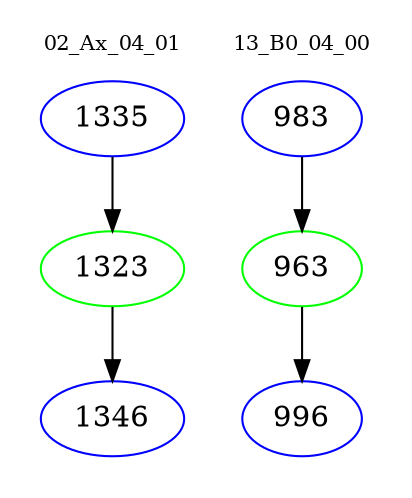 digraph{
subgraph cluster_0 {
color = white
label = "02_Ax_04_01";
fontsize=10;
T0_1335 [label="1335", color="blue"]
T0_1335 -> T0_1323 [color="black"]
T0_1323 [label="1323", color="green"]
T0_1323 -> T0_1346 [color="black"]
T0_1346 [label="1346", color="blue"]
}
subgraph cluster_1 {
color = white
label = "13_B0_04_00";
fontsize=10;
T1_983 [label="983", color="blue"]
T1_983 -> T1_963 [color="black"]
T1_963 [label="963", color="green"]
T1_963 -> T1_996 [color="black"]
T1_996 [label="996", color="blue"]
}
}
